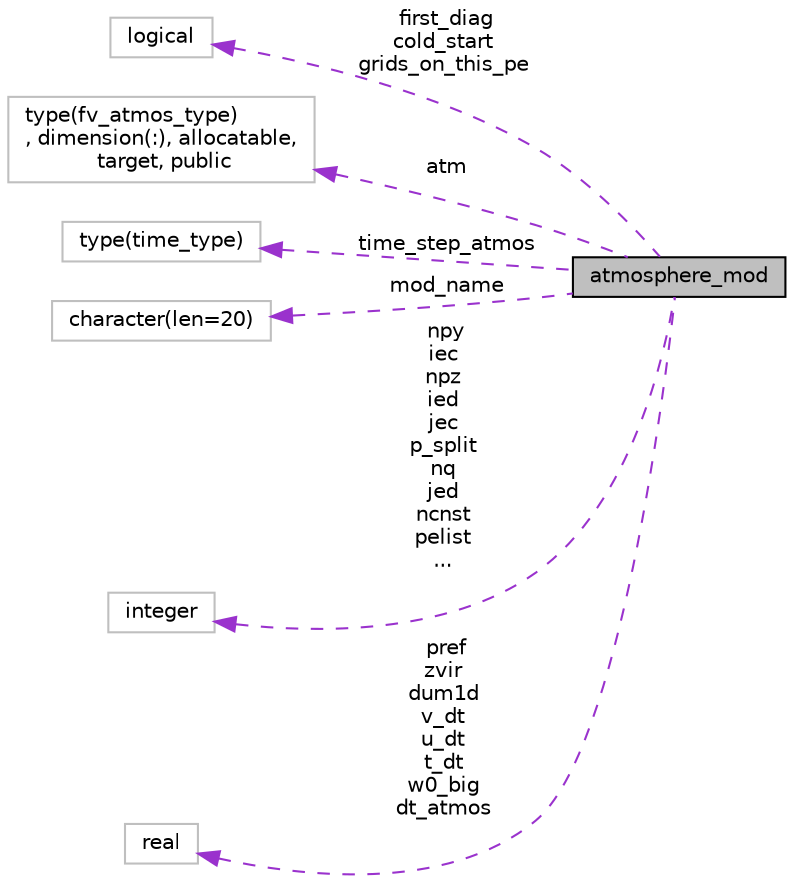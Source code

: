 digraph "atmosphere_mod"
{
 // INTERACTIVE_SVG=YES
  edge [fontname="Helvetica",fontsize="10",labelfontname="Helvetica",labelfontsize="10"];
  node [fontname="Helvetica",fontsize="10",shape=record];
  rankdir="LR";
  Node1 [label="atmosphere_mod",height=0.2,width=0.4,color="black", fillcolor="grey75", style="filled" fontcolor="black"];
  Node2 -> Node1 [dir="back",color="darkorchid3",fontsize="10",style="dashed",label=" first_diag\ncold_start\ngrids_on_this_pe" ];
  Node2 [label="logical",height=0.2,width=0.4,color="grey75", fillcolor="white", style="filled"];
  Node3 -> Node1 [dir="back",color="darkorchid3",fontsize="10",style="dashed",label=" atm" ];
  Node3 [label="type(fv_atmos_type)\l, dimension(:), allocatable,\l target, public",height=0.2,width=0.4,color="grey75", fillcolor="white", style="filled"];
  Node4 -> Node1 [dir="back",color="darkorchid3",fontsize="10",style="dashed",label=" time_step_atmos" ];
  Node4 [label="type(time_type)",height=0.2,width=0.4,color="grey75", fillcolor="white", style="filled"];
  Node5 -> Node1 [dir="back",color="darkorchid3",fontsize="10",style="dashed",label=" mod_name" ];
  Node5 [label="character(len=20)",height=0.2,width=0.4,color="grey75", fillcolor="white", style="filled"];
  Node6 -> Node1 [dir="back",color="darkorchid3",fontsize="10",style="dashed",label=" npy\niec\nnpz\nied\njec\np_split\nnq\njed\nncnst\npelist\n..." ];
  Node6 [label="integer",height=0.2,width=0.4,color="grey75", fillcolor="white", style="filled"];
  Node7 -> Node1 [dir="back",color="darkorchid3",fontsize="10",style="dashed",label=" pref\nzvir\ndum1d\nv_dt\nu_dt\nt_dt\nw0_big\ndt_atmos" ];
  Node7 [label="real",height=0.2,width=0.4,color="grey75", fillcolor="white", style="filled"];
}
